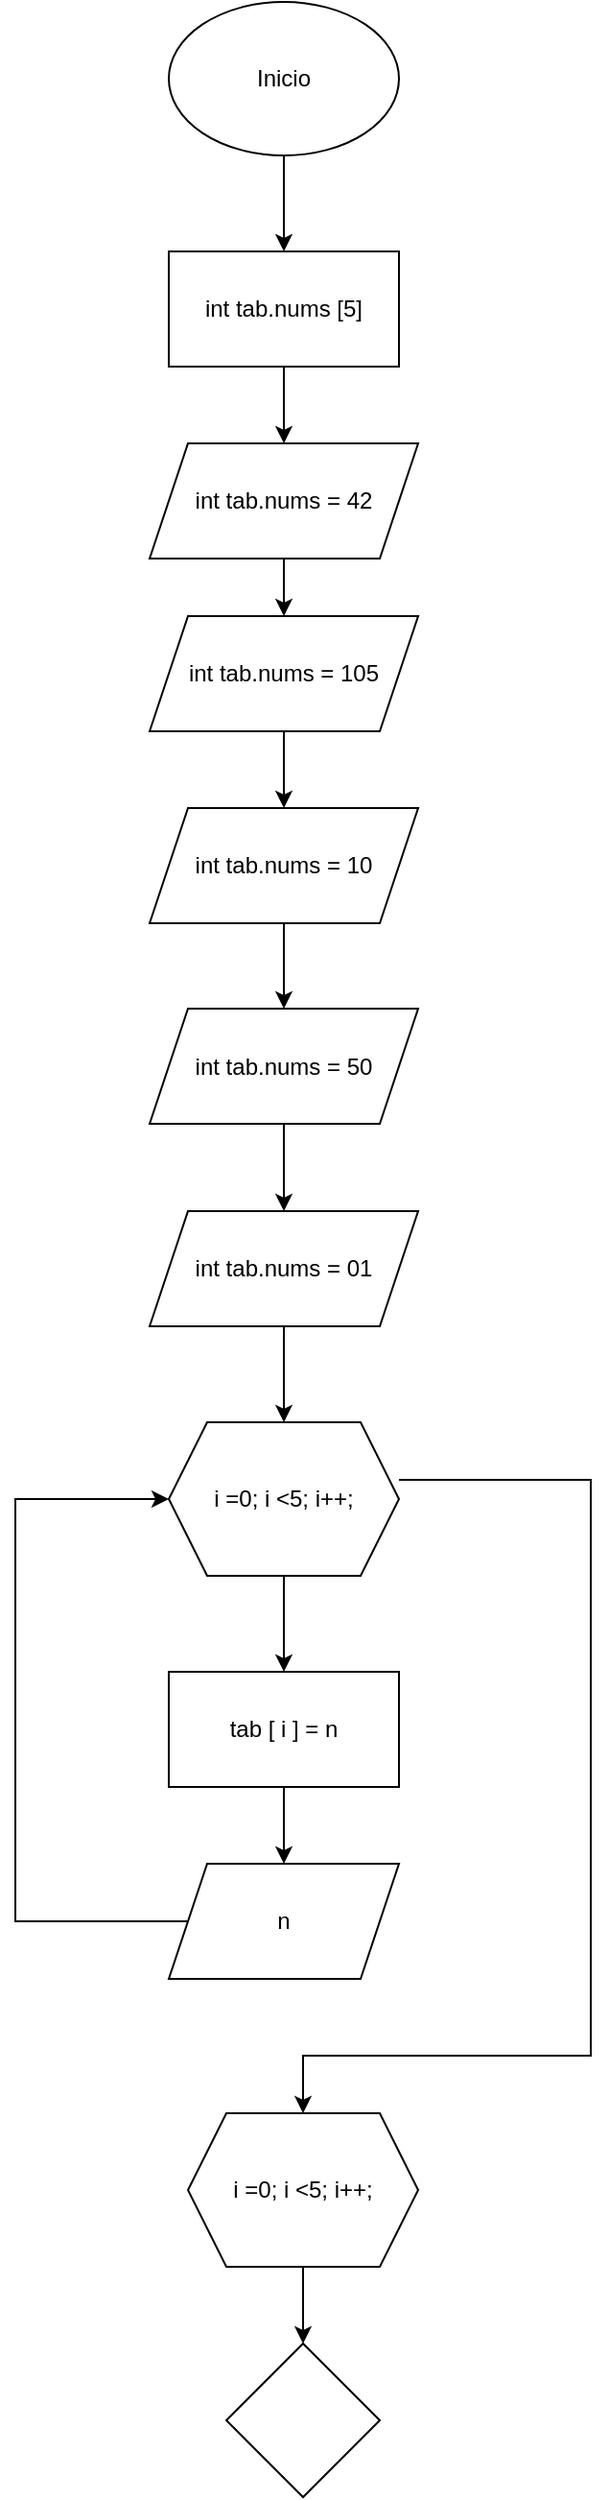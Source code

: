 <mxfile version="23.1.7" type="device">
  <diagram name="Página-1" id="aXL9Ak_iB7eHZqtHP99D">
    <mxGraphModel dx="1050" dy="565" grid="1" gridSize="10" guides="1" tooltips="1" connect="1" arrows="1" fold="1" page="1" pageScale="1" pageWidth="827" pageHeight="1169" math="0" shadow="0">
      <root>
        <mxCell id="0" />
        <mxCell id="1" parent="0" />
        <mxCell id="geUgr5bdsNlKc05yIEa0-7" value="" style="edgeStyle=orthogonalEdgeStyle;rounded=0;orthogonalLoop=1;jettySize=auto;html=1;" parent="1" source="geUgr5bdsNlKc05yIEa0-1" edge="1">
          <mxGeometry relative="1" as="geometry">
            <mxPoint x="430" y="160" as="targetPoint" />
          </mxGeometry>
        </mxCell>
        <mxCell id="geUgr5bdsNlKc05yIEa0-1" value="Inicio" style="ellipse;whiteSpace=wrap;html=1;" parent="1" vertex="1">
          <mxGeometry x="370" y="30" width="120" height="80" as="geometry" />
        </mxCell>
        <mxCell id="mfSgc4RN38Fvr27nuxm--11" value="" style="edgeStyle=orthogonalEdgeStyle;rounded=0;orthogonalLoop=1;jettySize=auto;html=1;" edge="1" parent="1" source="mfSgc4RN38Fvr27nuxm--9" target="mfSgc4RN38Fvr27nuxm--10">
          <mxGeometry relative="1" as="geometry" />
        </mxCell>
        <mxCell id="mfSgc4RN38Fvr27nuxm--9" value="int tab.nums [5]" style="rounded=0;whiteSpace=wrap;html=1;" vertex="1" parent="1">
          <mxGeometry x="370" y="160" width="120" height="60" as="geometry" />
        </mxCell>
        <mxCell id="mfSgc4RN38Fvr27nuxm--16" value="" style="edgeStyle=orthogonalEdgeStyle;rounded=0;orthogonalLoop=1;jettySize=auto;html=1;" edge="1" parent="1" source="mfSgc4RN38Fvr27nuxm--10" target="mfSgc4RN38Fvr27nuxm--12">
          <mxGeometry relative="1" as="geometry" />
        </mxCell>
        <mxCell id="mfSgc4RN38Fvr27nuxm--10" value="int tab.nums = 42" style="shape=parallelogram;perimeter=parallelogramPerimeter;whiteSpace=wrap;html=1;fixedSize=1;" vertex="1" parent="1">
          <mxGeometry x="360" y="260" width="140" height="60" as="geometry" />
        </mxCell>
        <mxCell id="mfSgc4RN38Fvr27nuxm--17" value="" style="edgeStyle=orthogonalEdgeStyle;rounded=0;orthogonalLoop=1;jettySize=auto;html=1;" edge="1" parent="1" source="mfSgc4RN38Fvr27nuxm--12" target="mfSgc4RN38Fvr27nuxm--13">
          <mxGeometry relative="1" as="geometry" />
        </mxCell>
        <mxCell id="mfSgc4RN38Fvr27nuxm--12" value="int tab.nums = 105" style="shape=parallelogram;perimeter=parallelogramPerimeter;whiteSpace=wrap;html=1;fixedSize=1;" vertex="1" parent="1">
          <mxGeometry x="360" y="350" width="140" height="60" as="geometry" />
        </mxCell>
        <mxCell id="mfSgc4RN38Fvr27nuxm--18" value="" style="edgeStyle=orthogonalEdgeStyle;rounded=0;orthogonalLoop=1;jettySize=auto;html=1;" edge="1" parent="1" source="mfSgc4RN38Fvr27nuxm--13" target="mfSgc4RN38Fvr27nuxm--14">
          <mxGeometry relative="1" as="geometry" />
        </mxCell>
        <mxCell id="mfSgc4RN38Fvr27nuxm--13" value="int tab.nums = 10" style="shape=parallelogram;perimeter=parallelogramPerimeter;whiteSpace=wrap;html=1;fixedSize=1;" vertex="1" parent="1">
          <mxGeometry x="360" y="450" width="140" height="60" as="geometry" />
        </mxCell>
        <mxCell id="mfSgc4RN38Fvr27nuxm--19" value="" style="edgeStyle=orthogonalEdgeStyle;rounded=0;orthogonalLoop=1;jettySize=auto;html=1;" edge="1" parent="1" source="mfSgc4RN38Fvr27nuxm--14" target="mfSgc4RN38Fvr27nuxm--15">
          <mxGeometry relative="1" as="geometry" />
        </mxCell>
        <mxCell id="mfSgc4RN38Fvr27nuxm--14" value="int tab.nums = 50" style="shape=parallelogram;perimeter=parallelogramPerimeter;whiteSpace=wrap;html=1;fixedSize=1;" vertex="1" parent="1">
          <mxGeometry x="360" y="554.5" width="140" height="60" as="geometry" />
        </mxCell>
        <mxCell id="mfSgc4RN38Fvr27nuxm--21" value="" style="edgeStyle=orthogonalEdgeStyle;rounded=0;orthogonalLoop=1;jettySize=auto;html=1;" edge="1" parent="1" source="mfSgc4RN38Fvr27nuxm--15" target="mfSgc4RN38Fvr27nuxm--20">
          <mxGeometry relative="1" as="geometry" />
        </mxCell>
        <mxCell id="mfSgc4RN38Fvr27nuxm--15" value="int tab.nums = 01" style="shape=parallelogram;perimeter=parallelogramPerimeter;whiteSpace=wrap;html=1;fixedSize=1;" vertex="1" parent="1">
          <mxGeometry x="360" y="660" width="140" height="60" as="geometry" />
        </mxCell>
        <mxCell id="mfSgc4RN38Fvr27nuxm--23" value="" style="edgeStyle=orthogonalEdgeStyle;rounded=0;orthogonalLoop=1;jettySize=auto;html=1;" edge="1" parent="1" source="mfSgc4RN38Fvr27nuxm--20" target="mfSgc4RN38Fvr27nuxm--22">
          <mxGeometry relative="1" as="geometry" />
        </mxCell>
        <mxCell id="mfSgc4RN38Fvr27nuxm--20" value="i =0; i &amp;lt;5; i++;" style="shape=hexagon;perimeter=hexagonPerimeter2;whiteSpace=wrap;html=1;fixedSize=1;" vertex="1" parent="1">
          <mxGeometry x="370" y="770" width="120" height="80" as="geometry" />
        </mxCell>
        <mxCell id="mfSgc4RN38Fvr27nuxm--25" value="" style="edgeStyle=orthogonalEdgeStyle;rounded=0;orthogonalLoop=1;jettySize=auto;html=1;" edge="1" parent="1" source="mfSgc4RN38Fvr27nuxm--22" target="mfSgc4RN38Fvr27nuxm--24">
          <mxGeometry relative="1" as="geometry" />
        </mxCell>
        <mxCell id="mfSgc4RN38Fvr27nuxm--22" value="tab [ i ] = n" style="rounded=0;whiteSpace=wrap;html=1;" vertex="1" parent="1">
          <mxGeometry x="370" y="900" width="120" height="60" as="geometry" />
        </mxCell>
        <mxCell id="mfSgc4RN38Fvr27nuxm--24" value="n" style="shape=parallelogram;perimeter=parallelogramPerimeter;whiteSpace=wrap;html=1;fixedSize=1;" vertex="1" parent="1">
          <mxGeometry x="370" y="1000" width="120" height="60" as="geometry" />
        </mxCell>
        <mxCell id="mfSgc4RN38Fvr27nuxm--26" value="" style="endArrow=classic;html=1;rounded=0;exitX=0;exitY=0.5;exitDx=0;exitDy=0;entryX=0;entryY=0.5;entryDx=0;entryDy=0;" edge="1" parent="1" source="mfSgc4RN38Fvr27nuxm--24" target="mfSgc4RN38Fvr27nuxm--20">
          <mxGeometry width="50" height="50" relative="1" as="geometry">
            <mxPoint x="340" y="900" as="sourcePoint" />
            <mxPoint x="390" y="850" as="targetPoint" />
            <Array as="points">
              <mxPoint x="290" y="1030" />
              <mxPoint x="290" y="810" />
            </Array>
          </mxGeometry>
        </mxCell>
        <mxCell id="mfSgc4RN38Fvr27nuxm--27" value="" style="endArrow=classic;html=1;rounded=0;exitX=1;exitY=0.5;exitDx=0;exitDy=0;" edge="1" parent="1">
          <mxGeometry width="50" height="50" relative="1" as="geometry">
            <mxPoint x="490" y="800" as="sourcePoint" />
            <mxPoint x="440" y="1130" as="targetPoint" />
            <Array as="points">
              <mxPoint x="590" y="800" />
              <mxPoint x="590" y="1100" />
              <mxPoint x="440" y="1100" />
            </Array>
          </mxGeometry>
        </mxCell>
        <mxCell id="mfSgc4RN38Fvr27nuxm--30" value="" style="edgeStyle=orthogonalEdgeStyle;rounded=0;orthogonalLoop=1;jettySize=auto;html=1;" edge="1" parent="1" source="mfSgc4RN38Fvr27nuxm--28" target="mfSgc4RN38Fvr27nuxm--29">
          <mxGeometry relative="1" as="geometry" />
        </mxCell>
        <mxCell id="mfSgc4RN38Fvr27nuxm--28" value="i =0; i &amp;lt;5; i++;" style="shape=hexagon;perimeter=hexagonPerimeter2;whiteSpace=wrap;html=1;fixedSize=1;" vertex="1" parent="1">
          <mxGeometry x="380" y="1130" width="120" height="80" as="geometry" />
        </mxCell>
        <mxCell id="mfSgc4RN38Fvr27nuxm--29" value="" style="rhombus;whiteSpace=wrap;html=1;" vertex="1" parent="1">
          <mxGeometry x="400" y="1250" width="80" height="80" as="geometry" />
        </mxCell>
      </root>
    </mxGraphModel>
  </diagram>
</mxfile>
